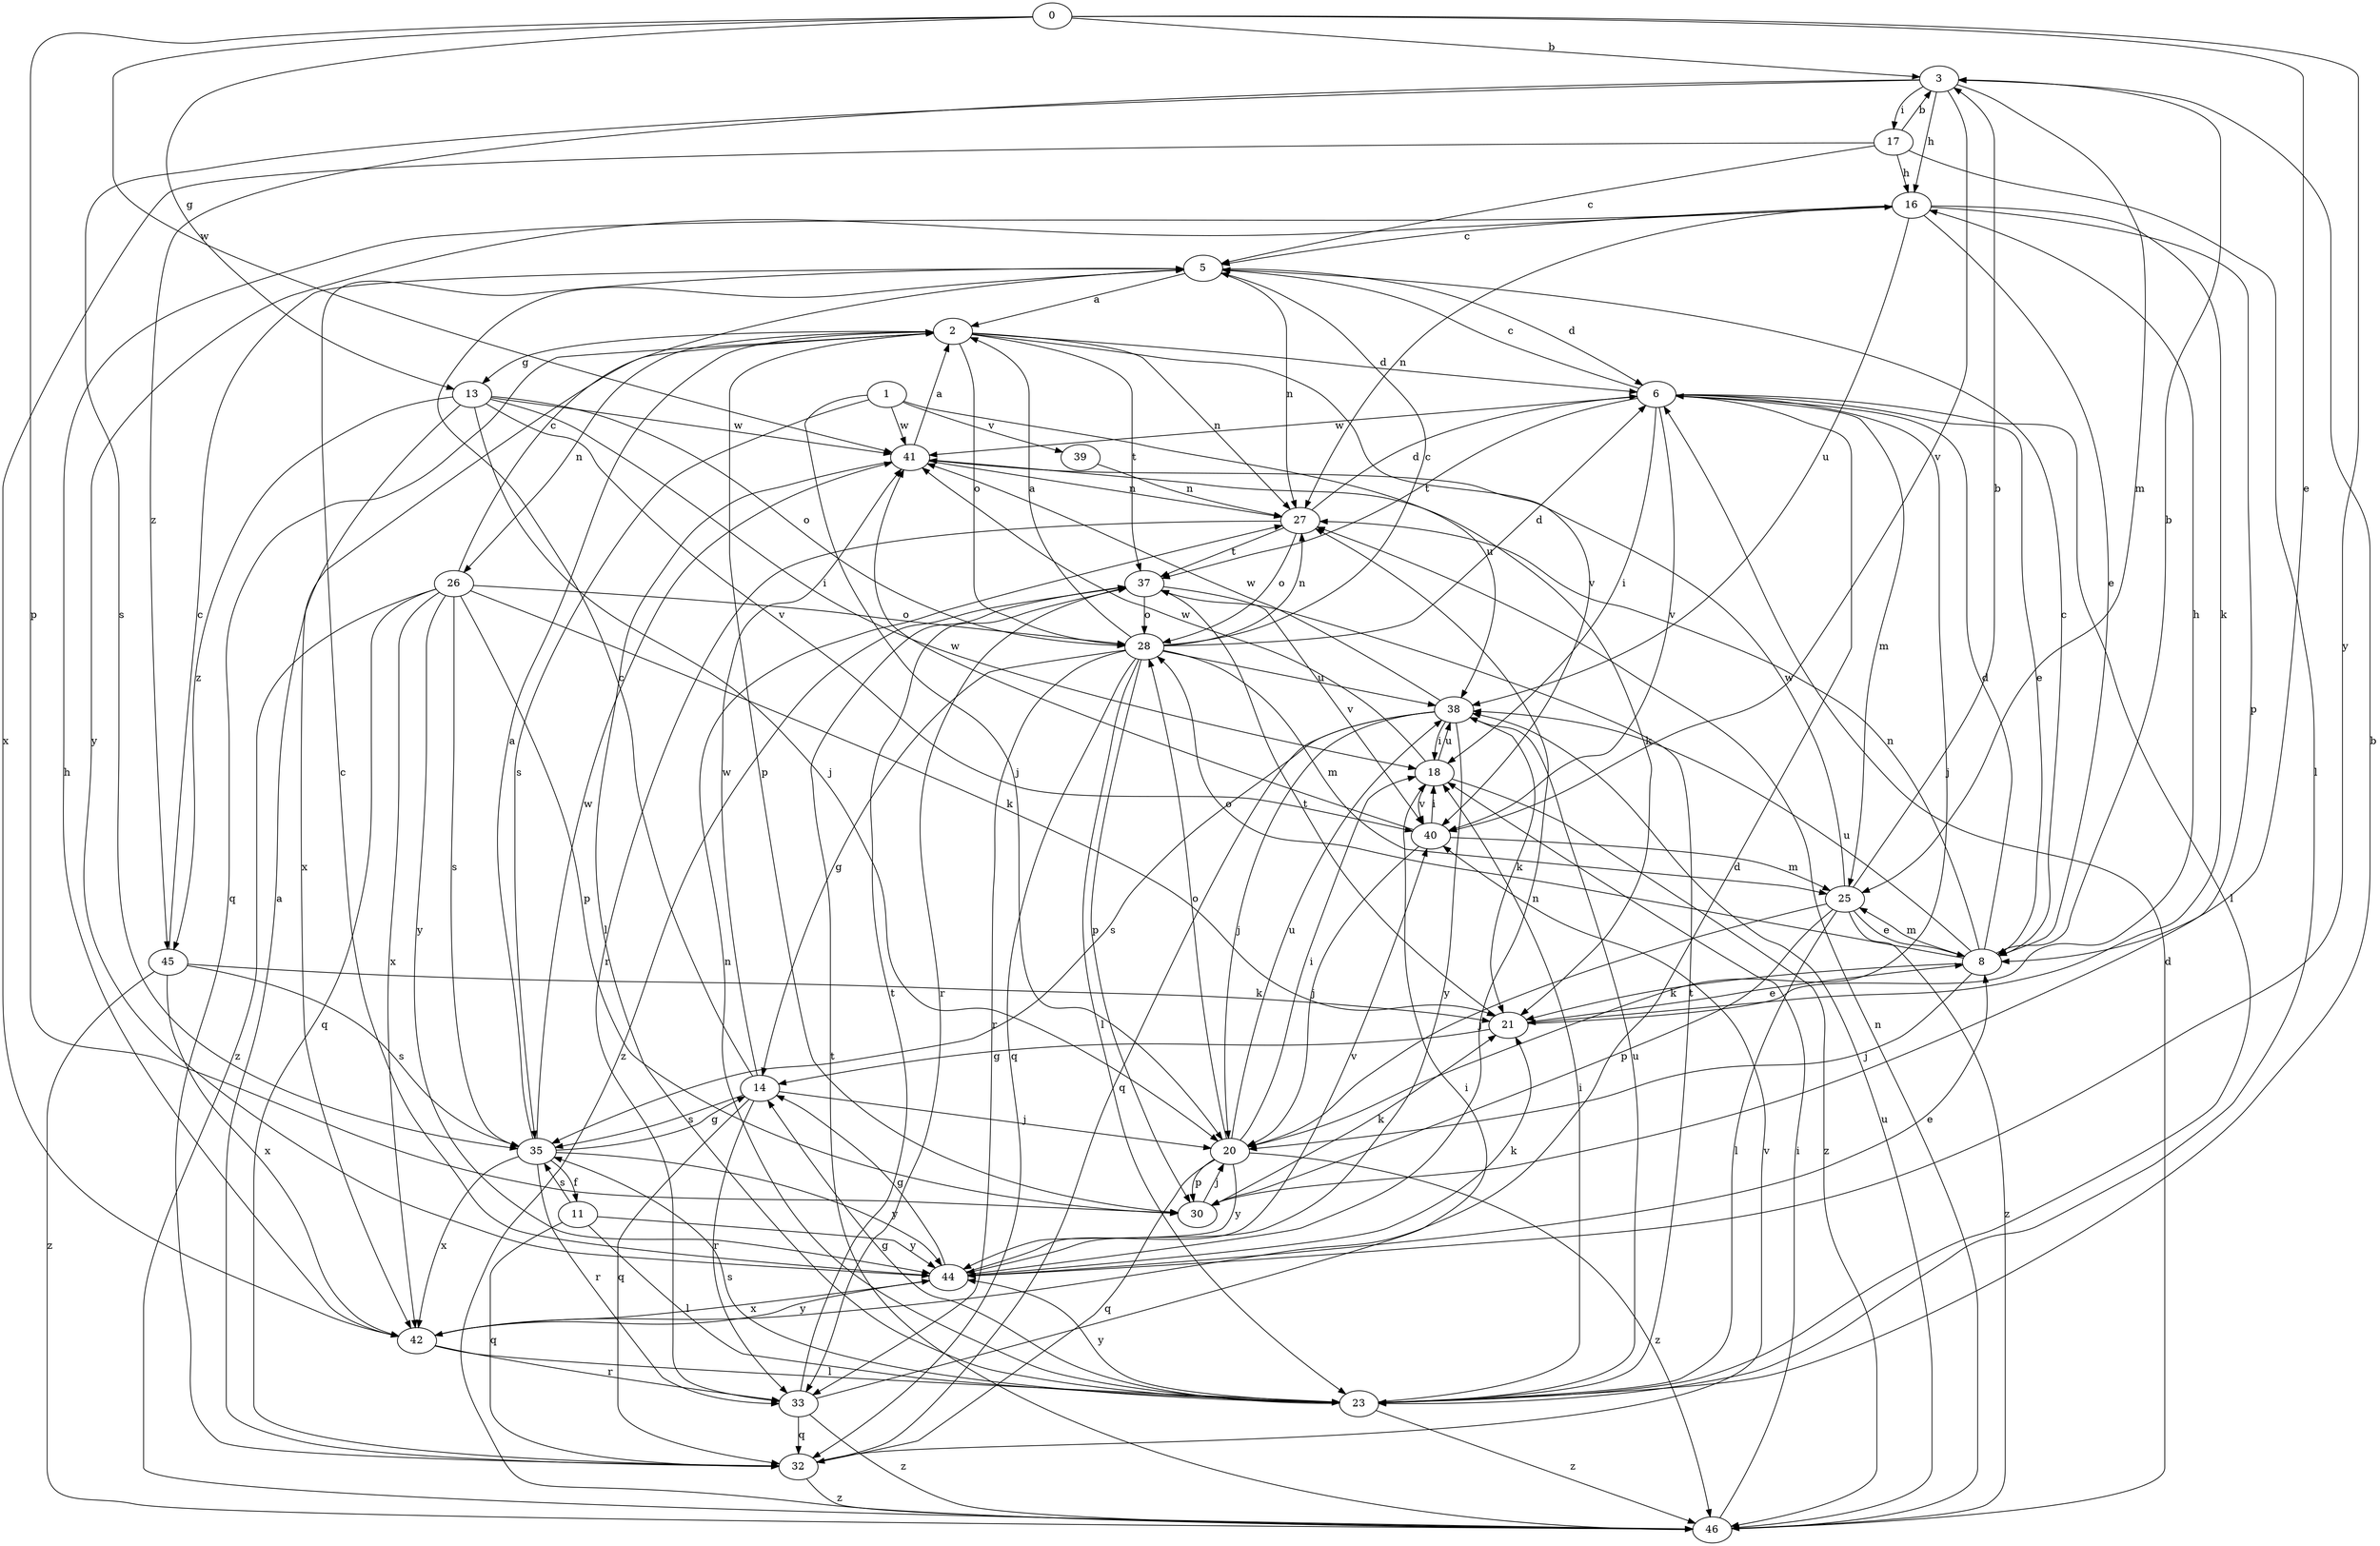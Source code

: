 strict digraph  {
0;
1;
2;
3;
5;
6;
8;
11;
13;
14;
16;
17;
18;
20;
21;
23;
25;
26;
27;
28;
30;
32;
33;
35;
37;
38;
39;
40;
41;
42;
44;
45;
46;
0 -> 3  [label=b];
0 -> 8  [label=e];
0 -> 13  [label=g];
0 -> 30  [label=p];
0 -> 41  [label=w];
0 -> 44  [label=y];
1 -> 20  [label=j];
1 -> 35  [label=s];
1 -> 38  [label=u];
1 -> 39  [label=v];
1 -> 41  [label=w];
2 -> 6  [label=d];
2 -> 13  [label=g];
2 -> 26  [label=n];
2 -> 27  [label=n];
2 -> 28  [label=o];
2 -> 30  [label=p];
2 -> 32  [label=q];
2 -> 37  [label=t];
2 -> 40  [label=v];
3 -> 16  [label=h];
3 -> 17  [label=i];
3 -> 25  [label=m];
3 -> 35  [label=s];
3 -> 40  [label=v];
3 -> 45  [label=z];
5 -> 2  [label=a];
5 -> 6  [label=d];
5 -> 27  [label=n];
6 -> 5  [label=c];
6 -> 8  [label=e];
6 -> 18  [label=i];
6 -> 20  [label=j];
6 -> 23  [label=l];
6 -> 25  [label=m];
6 -> 37  [label=t];
6 -> 40  [label=v];
6 -> 41  [label=w];
8 -> 3  [label=b];
8 -> 5  [label=c];
8 -> 6  [label=d];
8 -> 20  [label=j];
8 -> 21  [label=k];
8 -> 25  [label=m];
8 -> 27  [label=n];
8 -> 28  [label=o];
8 -> 38  [label=u];
11 -> 23  [label=l];
11 -> 32  [label=q];
11 -> 35  [label=s];
11 -> 44  [label=y];
13 -> 18  [label=i];
13 -> 20  [label=j];
13 -> 28  [label=o];
13 -> 40  [label=v];
13 -> 41  [label=w];
13 -> 42  [label=x];
13 -> 45  [label=z];
14 -> 5  [label=c];
14 -> 20  [label=j];
14 -> 32  [label=q];
14 -> 33  [label=r];
14 -> 35  [label=s];
14 -> 41  [label=w];
16 -> 5  [label=c];
16 -> 8  [label=e];
16 -> 21  [label=k];
16 -> 27  [label=n];
16 -> 30  [label=p];
16 -> 38  [label=u];
16 -> 44  [label=y];
17 -> 3  [label=b];
17 -> 5  [label=c];
17 -> 16  [label=h];
17 -> 23  [label=l];
17 -> 42  [label=x];
18 -> 38  [label=u];
18 -> 40  [label=v];
18 -> 41  [label=w];
18 -> 46  [label=z];
20 -> 18  [label=i];
20 -> 28  [label=o];
20 -> 30  [label=p];
20 -> 32  [label=q];
20 -> 38  [label=u];
20 -> 44  [label=y];
20 -> 46  [label=z];
21 -> 8  [label=e];
21 -> 14  [label=g];
21 -> 16  [label=h];
21 -> 37  [label=t];
23 -> 3  [label=b];
23 -> 14  [label=g];
23 -> 18  [label=i];
23 -> 27  [label=n];
23 -> 35  [label=s];
23 -> 37  [label=t];
23 -> 38  [label=u];
23 -> 44  [label=y];
23 -> 46  [label=z];
25 -> 3  [label=b];
25 -> 8  [label=e];
25 -> 20  [label=j];
25 -> 23  [label=l];
25 -> 30  [label=p];
25 -> 41  [label=w];
25 -> 46  [label=z];
26 -> 5  [label=c];
26 -> 21  [label=k];
26 -> 28  [label=o];
26 -> 30  [label=p];
26 -> 32  [label=q];
26 -> 35  [label=s];
26 -> 42  [label=x];
26 -> 44  [label=y];
26 -> 46  [label=z];
27 -> 6  [label=d];
27 -> 28  [label=o];
27 -> 33  [label=r];
27 -> 37  [label=t];
28 -> 2  [label=a];
28 -> 5  [label=c];
28 -> 6  [label=d];
28 -> 14  [label=g];
28 -> 23  [label=l];
28 -> 25  [label=m];
28 -> 27  [label=n];
28 -> 30  [label=p];
28 -> 32  [label=q];
28 -> 33  [label=r];
28 -> 38  [label=u];
30 -> 20  [label=j];
30 -> 21  [label=k];
32 -> 2  [label=a];
32 -> 40  [label=v];
32 -> 46  [label=z];
33 -> 18  [label=i];
33 -> 32  [label=q];
33 -> 37  [label=t];
33 -> 46  [label=z];
35 -> 2  [label=a];
35 -> 11  [label=f];
35 -> 14  [label=g];
35 -> 33  [label=r];
35 -> 41  [label=w];
35 -> 42  [label=x];
35 -> 44  [label=y];
37 -> 28  [label=o];
37 -> 33  [label=r];
37 -> 40  [label=v];
37 -> 46  [label=z];
38 -> 18  [label=i];
38 -> 20  [label=j];
38 -> 21  [label=k];
38 -> 32  [label=q];
38 -> 35  [label=s];
38 -> 41  [label=w];
38 -> 44  [label=y];
39 -> 27  [label=n];
40 -> 18  [label=i];
40 -> 20  [label=j];
40 -> 25  [label=m];
40 -> 41  [label=w];
41 -> 2  [label=a];
41 -> 21  [label=k];
41 -> 23  [label=l];
41 -> 27  [label=n];
42 -> 6  [label=d];
42 -> 16  [label=h];
42 -> 23  [label=l];
42 -> 33  [label=r];
42 -> 44  [label=y];
44 -> 5  [label=c];
44 -> 8  [label=e];
44 -> 14  [label=g];
44 -> 21  [label=k];
44 -> 27  [label=n];
44 -> 40  [label=v];
44 -> 42  [label=x];
45 -> 5  [label=c];
45 -> 21  [label=k];
45 -> 35  [label=s];
45 -> 42  [label=x];
45 -> 46  [label=z];
46 -> 6  [label=d];
46 -> 18  [label=i];
46 -> 27  [label=n];
46 -> 37  [label=t];
46 -> 38  [label=u];
}
